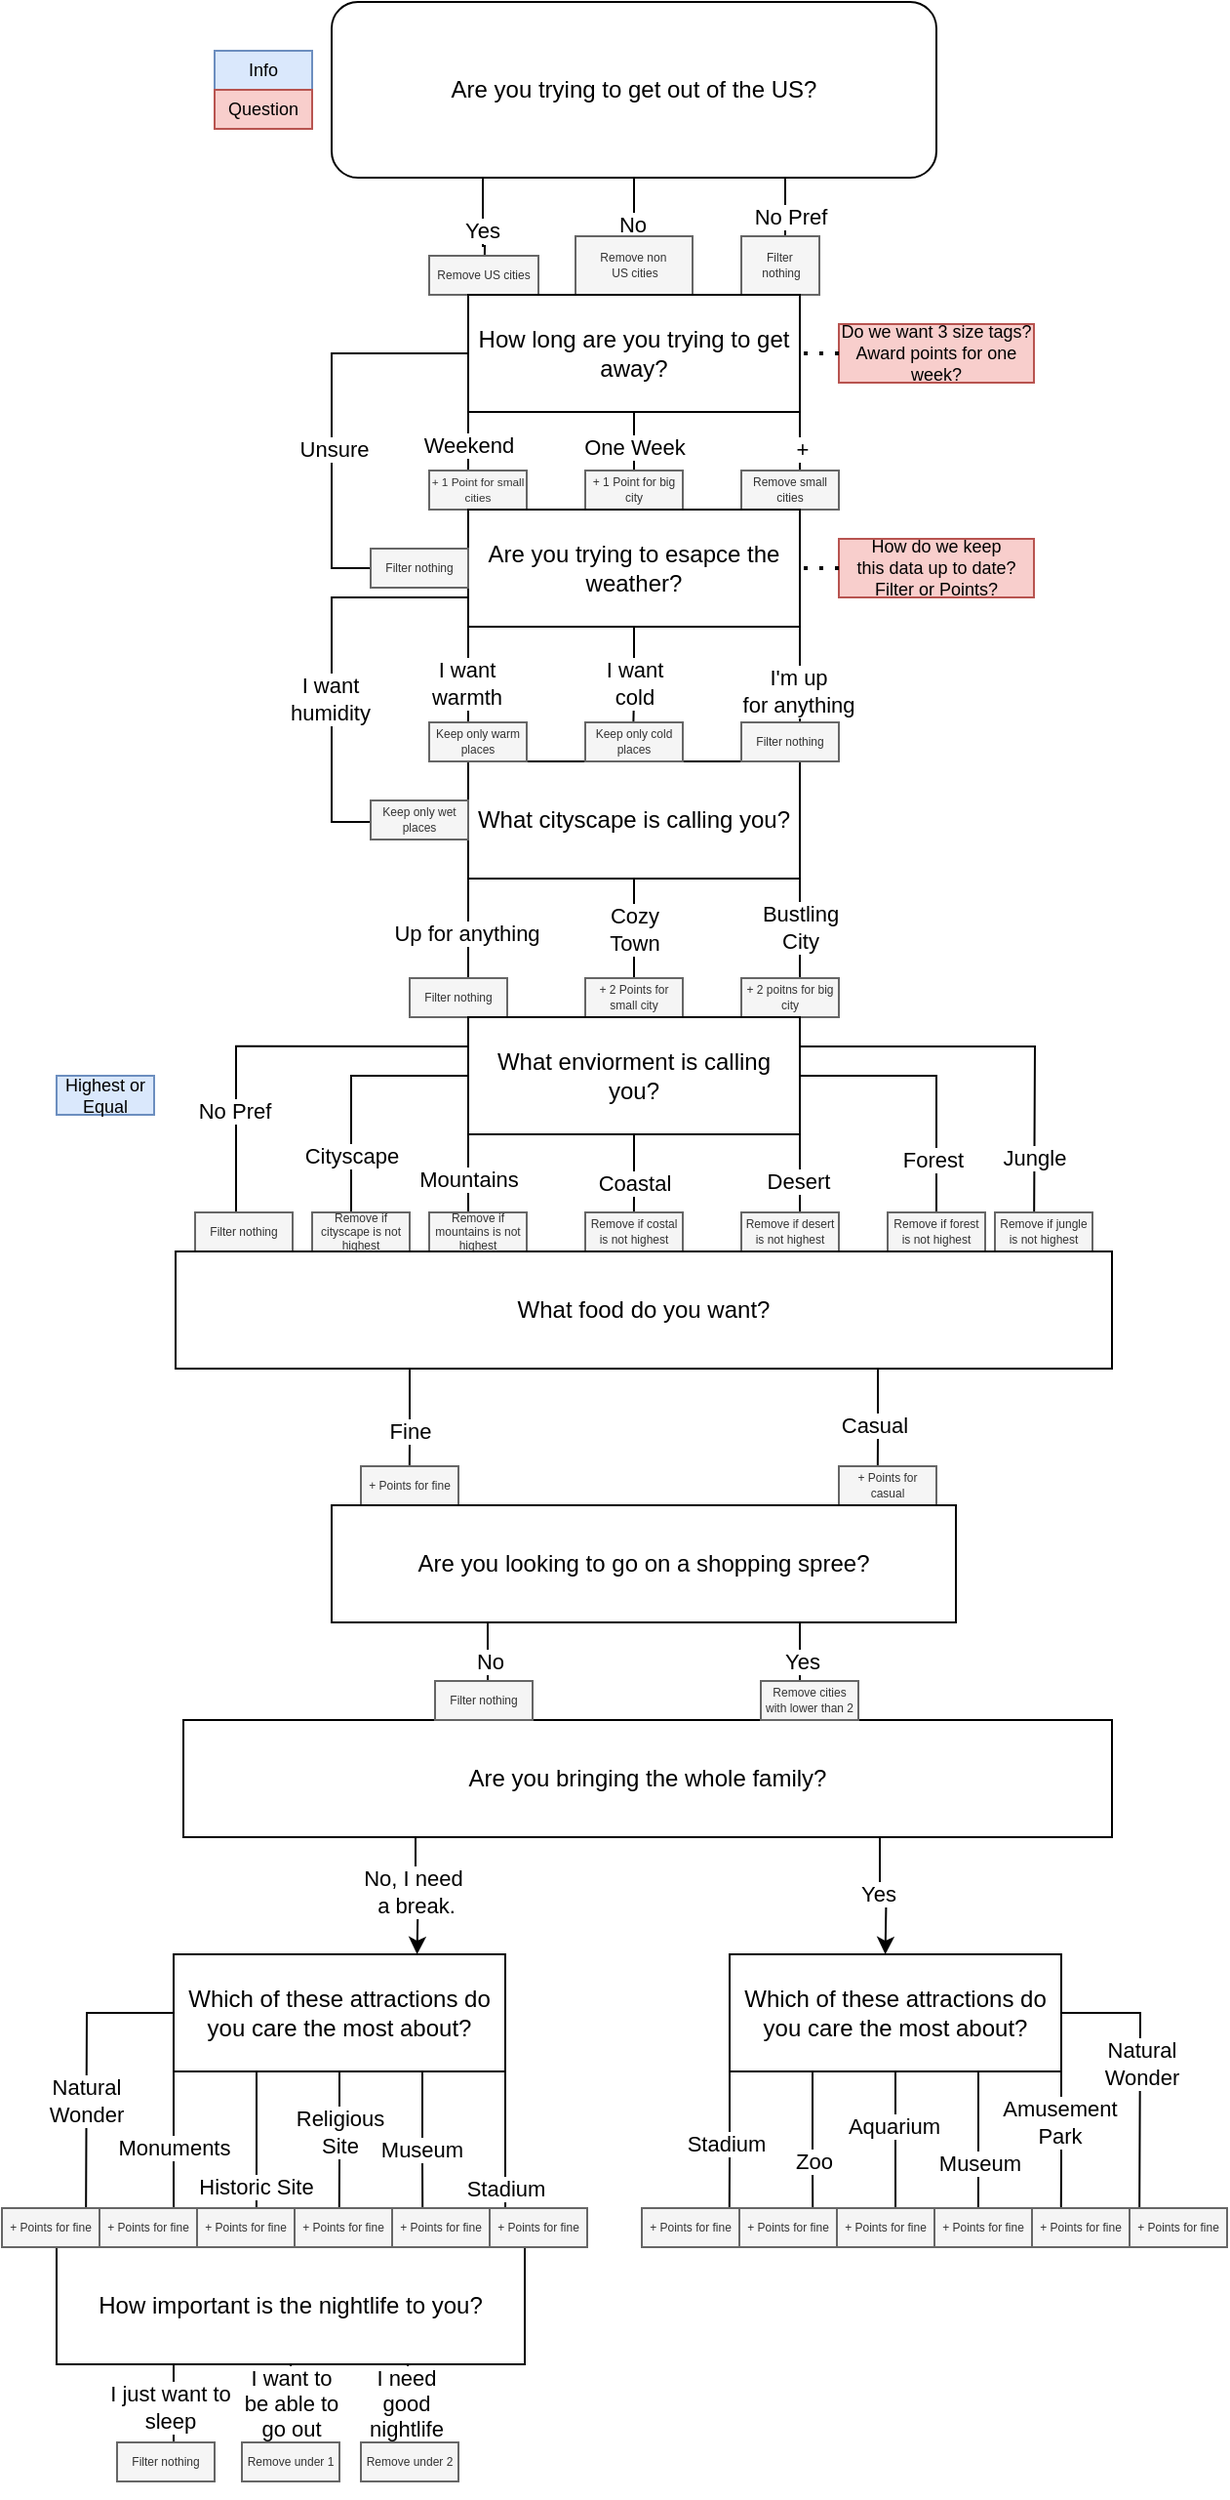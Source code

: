 <mxfile version="26.0.12">
  <diagram name="Page-1" id="Lk3YOBQK9OlI0i-yl7Ib">
    <mxGraphModel dx="686" dy="764" grid="1" gridSize="10" guides="1" tooltips="1" connect="1" arrows="1" fold="1" page="1" pageScale="1" pageWidth="850" pageHeight="1100" math="0" shadow="0">
      <root>
        <mxCell id="0" />
        <mxCell id="1" parent="0" />
        <mxCell id="11fEXHpwhPcVKLrTAt-8-1" style="edgeStyle=orthogonalEdgeStyle;rounded=0;orthogonalLoop=1;jettySize=auto;html=1;exitX=0.25;exitY=1;exitDx=0;exitDy=0;" edge="1" parent="1" source="11fEXHpwhPcVKLrTAt-8-7">
          <mxGeometry relative="1" as="geometry">
            <mxPoint x="358" y="160" as="targetPoint" />
            <mxPoint x="337.5" y="180" as="sourcePoint" />
          </mxGeometry>
        </mxCell>
        <mxCell id="11fEXHpwhPcVKLrTAt-8-2" value="Yes" style="edgeLabel;html=1;align=center;verticalAlign=middle;resizable=0;points=[];" vertex="1" connectable="0" parent="11fEXHpwhPcVKLrTAt-8-1">
          <mxGeometry x="0.066" y="-2" relative="1" as="geometry">
            <mxPoint y="-10" as="offset" />
          </mxGeometry>
        </mxCell>
        <mxCell id="11fEXHpwhPcVKLrTAt-8-3" style="edgeStyle=orthogonalEdgeStyle;rounded=0;orthogonalLoop=1;jettySize=auto;html=1;exitX=0.5;exitY=1;exitDx=0;exitDy=0;" edge="1" parent="1" source="11fEXHpwhPcVKLrTAt-8-7">
          <mxGeometry relative="1" as="geometry">
            <mxPoint x="434.857" y="160" as="targetPoint" />
          </mxGeometry>
        </mxCell>
        <mxCell id="11fEXHpwhPcVKLrTAt-8-4" value="No" style="edgeLabel;html=1;align=center;verticalAlign=middle;resizable=0;points=[];" vertex="1" connectable="0" parent="11fEXHpwhPcVKLrTAt-8-3">
          <mxGeometry x="-0.049" y="-1" relative="1" as="geometry">
            <mxPoint y="-10" as="offset" />
          </mxGeometry>
        </mxCell>
        <mxCell id="11fEXHpwhPcVKLrTAt-8-5" style="edgeStyle=orthogonalEdgeStyle;rounded=0;orthogonalLoop=1;jettySize=auto;html=1;exitX=0.75;exitY=1;exitDx=0;exitDy=0;" edge="1" parent="1" source="11fEXHpwhPcVKLrTAt-8-7">
          <mxGeometry relative="1" as="geometry">
            <mxPoint x="513" y="160" as="targetPoint" />
            <mxPoint x="500" y="110" as="sourcePoint" />
          </mxGeometry>
        </mxCell>
        <mxCell id="11fEXHpwhPcVKLrTAt-8-6" value="&lt;div&gt;No Pref&lt;/div&gt;" style="edgeLabel;html=1;align=center;verticalAlign=middle;resizable=0;points=[];" vertex="1" connectable="0" parent="11fEXHpwhPcVKLrTAt-8-5">
          <mxGeometry x="-0.158" y="2" relative="1" as="geometry">
            <mxPoint y="-10" as="offset" />
          </mxGeometry>
        </mxCell>
        <mxCell id="11fEXHpwhPcVKLrTAt-8-7" value="Are you trying to get out of the US?" style="rounded=1;whiteSpace=wrap;html=1;fontSize=12;glass=0;strokeWidth=1;shadow=0;" vertex="1" parent="1">
          <mxGeometry x="280" width="310" height="90" as="geometry" />
        </mxCell>
        <mxCell id="11fEXHpwhPcVKLrTAt-8-8" value="Remove US cities" style="text;html=1;align=center;verticalAlign=middle;whiteSpace=wrap;rounded=0;fontSize=6;fillColor=#f5f5f5;fontColor=#333333;strokeColor=#666666;" vertex="1" parent="1">
          <mxGeometry x="330" y="130" width="56" height="20" as="geometry" />
        </mxCell>
        <mxCell id="11fEXHpwhPcVKLrTAt-8-9" value="&lt;div&gt;Remove non&amp;nbsp;&lt;/div&gt;&lt;div&gt;US cities&lt;/div&gt;" style="text;html=1;align=center;verticalAlign=middle;resizable=0;points=[];autosize=1;strokeColor=#666666;fillColor=#f5f5f5;fontSize=6;fontColor=#333333;" vertex="1" parent="1">
          <mxGeometry x="405" y="120" width="60" height="30" as="geometry" />
        </mxCell>
        <mxCell id="11fEXHpwhPcVKLrTAt-8-10" value="&lt;div&gt;Filter&amp;nbsp;&lt;/div&gt;&lt;div&gt;nothing&lt;/div&gt;" style="text;html=1;align=center;verticalAlign=middle;resizable=0;points=[];autosize=1;strokeColor=#666666;fillColor=#f5f5f5;fontSize=6;fontColor=#333333;rotation=0;" vertex="1" parent="1">
          <mxGeometry x="490" y="120" width="40" height="30" as="geometry" />
        </mxCell>
        <mxCell id="11fEXHpwhPcVKLrTAt-8-11" style="edgeStyle=orthogonalEdgeStyle;rounded=0;orthogonalLoop=1;jettySize=auto;html=1;exitX=0;exitY=1;exitDx=0;exitDy=0;entryX=0;entryY=0;entryDx=0;entryDy=0;" edge="1" parent="1" source="11fEXHpwhPcVKLrTAt-8-19" target="11fEXHpwhPcVKLrTAt-8-30">
          <mxGeometry relative="1" as="geometry">
            <mxPoint x="350" y="250" as="targetPoint" />
          </mxGeometry>
        </mxCell>
        <mxCell id="11fEXHpwhPcVKLrTAt-8-12" value="Weekend" style="edgeLabel;html=1;align=center;verticalAlign=middle;resizable=0;points=[];" vertex="1" connectable="0" parent="11fEXHpwhPcVKLrTAt-8-11">
          <mxGeometry x="-0.325" relative="1" as="geometry">
            <mxPoint as="offset" />
          </mxGeometry>
        </mxCell>
        <mxCell id="11fEXHpwhPcVKLrTAt-8-13" style="edgeStyle=orthogonalEdgeStyle;rounded=0;orthogonalLoop=1;jettySize=auto;html=1;exitX=1;exitY=1;exitDx=0;exitDy=0;entryX=1;entryY=0;entryDx=0;entryDy=0;" edge="1" parent="1" source="11fEXHpwhPcVKLrTAt-8-19" target="11fEXHpwhPcVKLrTAt-8-30">
          <mxGeometry relative="1" as="geometry">
            <mxPoint x="520" y="250" as="targetPoint" />
          </mxGeometry>
        </mxCell>
        <mxCell id="11fEXHpwhPcVKLrTAt-8-14" value="+" style="edgeLabel;html=1;align=center;verticalAlign=middle;resizable=0;points=[];" vertex="1" connectable="0" parent="11fEXHpwhPcVKLrTAt-8-13">
          <mxGeometry x="-0.243" y="1" relative="1" as="geometry">
            <mxPoint as="offset" />
          </mxGeometry>
        </mxCell>
        <mxCell id="11fEXHpwhPcVKLrTAt-8-15" style="edgeStyle=orthogonalEdgeStyle;rounded=0;orthogonalLoop=1;jettySize=auto;html=1;exitX=0.5;exitY=1;exitDx=0;exitDy=0;" edge="1" parent="1" source="11fEXHpwhPcVKLrTAt-8-19">
          <mxGeometry relative="1" as="geometry">
            <mxPoint x="435" y="258" as="targetPoint" />
          </mxGeometry>
        </mxCell>
        <mxCell id="11fEXHpwhPcVKLrTAt-8-16" value="One Week" style="edgeLabel;html=1;align=center;verticalAlign=middle;resizable=0;points=[];" vertex="1" connectable="0" parent="11fEXHpwhPcVKLrTAt-8-15">
          <mxGeometry x="-0.276" relative="1" as="geometry">
            <mxPoint as="offset" />
          </mxGeometry>
        </mxCell>
        <mxCell id="11fEXHpwhPcVKLrTAt-8-17" style="edgeStyle=orthogonalEdgeStyle;rounded=0;orthogonalLoop=1;jettySize=auto;html=1;exitX=0;exitY=0.5;exitDx=0;exitDy=0;entryX=0;entryY=0.5;entryDx=0;entryDy=0;" edge="1" parent="1" source="11fEXHpwhPcVKLrTAt-8-19" target="11fEXHpwhPcVKLrTAt-8-30">
          <mxGeometry relative="1" as="geometry">
            <Array as="points">
              <mxPoint x="280" y="180" />
              <mxPoint x="280" y="290" />
            </Array>
          </mxGeometry>
        </mxCell>
        <mxCell id="11fEXHpwhPcVKLrTAt-8-18" value="Unsure" style="edgeLabel;html=1;align=center;verticalAlign=middle;resizable=0;points=[];" vertex="1" connectable="0" parent="11fEXHpwhPcVKLrTAt-8-17">
          <mxGeometry x="-0.053" y="1" relative="1" as="geometry">
            <mxPoint as="offset" />
          </mxGeometry>
        </mxCell>
        <mxCell id="11fEXHpwhPcVKLrTAt-8-19" value="How long are you trying to get away?" style="rounded=0;whiteSpace=wrap;html=1;" vertex="1" parent="1">
          <mxGeometry x="350" y="150" width="170" height="60" as="geometry" />
        </mxCell>
        <mxCell id="11fEXHpwhPcVKLrTAt-8-20" value="+ 1 Point for big city" style="text;html=1;align=center;verticalAlign=middle;whiteSpace=wrap;rounded=0;fontSize=6;fillColor=#f5f5f5;fontColor=#333333;strokeColor=#666666;" vertex="1" parent="1">
          <mxGeometry x="410" y="240" width="50" height="20" as="geometry" />
        </mxCell>
        <mxCell id="11fEXHpwhPcVKLrTAt-8-21" value="Remove small cities" style="text;html=1;align=center;verticalAlign=middle;whiteSpace=wrap;rounded=0;fontSize=6;fillColor=#f5f5f5;fontColor=#333333;strokeColor=#666666;" vertex="1" parent="1">
          <mxGeometry x="490" y="240" width="50" height="20" as="geometry" />
        </mxCell>
        <mxCell id="11fEXHpwhPcVKLrTAt-8-22" value="&lt;div&gt;&lt;font style=&quot;font-size: 5.9px;&quot;&gt;&lt;span style=&quot;background-color: transparent; color: light-dark(rgb(51, 51, 51), rgb(193, 193, 193));&quot;&gt;+ 1&lt;/span&gt;&lt;span style=&quot;background-color: transparent; color: light-dark(rgb(51, 51, 51), rgb(193, 193, 193));&quot;&gt;&amp;nbsp;&lt;/span&gt;Point for small&lt;/font&gt;&lt;/div&gt;&lt;div&gt;&lt;font style=&quot;font-size: 5.9px;&quot;&gt;cities&lt;/font&gt;&lt;/div&gt;" style="text;html=1;align=center;verticalAlign=middle;whiteSpace=wrap;rounded=0;fontSize=6;fillColor=#f5f5f5;fontColor=#333333;strokeColor=#666666;" vertex="1" parent="1">
          <mxGeometry x="330" y="240" width="50" height="20" as="geometry" />
        </mxCell>
        <mxCell id="11fEXHpwhPcVKLrTAt-8-23" value="Do we want 3 size tags?&lt;div&gt;Award points for one week?&lt;/div&gt;" style="text;html=1;align=center;verticalAlign=middle;whiteSpace=wrap;rounded=0;fillColor=#f8cecc;strokeColor=#b85450;fontSize=9;" vertex="1" parent="1">
          <mxGeometry x="540" y="165" width="100" height="30" as="geometry" />
        </mxCell>
        <mxCell id="11fEXHpwhPcVKLrTAt-8-24" style="edgeStyle=orthogonalEdgeStyle;rounded=0;orthogonalLoop=1;jettySize=auto;html=1;exitX=0;exitY=1;exitDx=0;exitDy=0;entryX=0;entryY=0;entryDx=0;entryDy=0;" edge="1" parent="1" source="11fEXHpwhPcVKLrTAt-8-30" target="11fEXHpwhPcVKLrTAt-8-39">
          <mxGeometry relative="1" as="geometry">
            <mxPoint x="350" y="370" as="targetPoint" />
          </mxGeometry>
        </mxCell>
        <mxCell id="11fEXHpwhPcVKLrTAt-8-25" value="I want&lt;div&gt;warmth&lt;/div&gt;" style="edgeLabel;html=1;align=center;verticalAlign=middle;resizable=0;points=[];" vertex="1" connectable="0" parent="11fEXHpwhPcVKLrTAt-8-24">
          <mxGeometry x="-0.155" y="-1" relative="1" as="geometry">
            <mxPoint as="offset" />
          </mxGeometry>
        </mxCell>
        <mxCell id="11fEXHpwhPcVKLrTAt-8-26" style="edgeStyle=orthogonalEdgeStyle;rounded=0;orthogonalLoop=1;jettySize=auto;html=1;exitX=0.5;exitY=1;exitDx=0;exitDy=0;entryX=0.496;entryY=-0.044;entryDx=0;entryDy=0;entryPerimeter=0;" edge="1" parent="1" source="11fEXHpwhPcVKLrTAt-8-30" target="11fEXHpwhPcVKLrTAt-8-39">
          <mxGeometry relative="1" as="geometry">
            <mxPoint x="435" y="370" as="targetPoint" />
          </mxGeometry>
        </mxCell>
        <mxCell id="11fEXHpwhPcVKLrTAt-8-27" value="I want&lt;div&gt;cold&lt;/div&gt;" style="edgeLabel;html=1;align=center;verticalAlign=middle;resizable=0;points=[];" vertex="1" connectable="0" parent="11fEXHpwhPcVKLrTAt-8-26">
          <mxGeometry x="-0.155" relative="1" as="geometry">
            <mxPoint as="offset" />
          </mxGeometry>
        </mxCell>
        <mxCell id="11fEXHpwhPcVKLrTAt-8-28" style="edgeStyle=orthogonalEdgeStyle;rounded=0;orthogonalLoop=1;jettySize=auto;html=1;exitX=1;exitY=1;exitDx=0;exitDy=0;entryX=1;entryY=0;entryDx=0;entryDy=0;" edge="1" parent="1" source="11fEXHpwhPcVKLrTAt-8-30" target="11fEXHpwhPcVKLrTAt-8-39">
          <mxGeometry relative="1" as="geometry">
            <mxPoint x="520" y="370" as="targetPoint" />
          </mxGeometry>
        </mxCell>
        <mxCell id="11fEXHpwhPcVKLrTAt-8-29" value="I&#39;m up&lt;div&gt;for anything&lt;/div&gt;" style="edgeLabel;html=1;align=center;verticalAlign=middle;resizable=0;points=[];" vertex="1" connectable="0" parent="11fEXHpwhPcVKLrTAt-8-28">
          <mxGeometry x="-0.063" y="-1" relative="1" as="geometry">
            <mxPoint as="offset" />
          </mxGeometry>
        </mxCell>
        <mxCell id="11fEXHpwhPcVKLrTAt-8-61" style="edgeStyle=orthogonalEdgeStyle;rounded=0;orthogonalLoop=1;jettySize=auto;html=1;exitX=0;exitY=0.75;exitDx=0;exitDy=0;entryX=0;entryY=0.5;entryDx=0;entryDy=0;" edge="1" parent="1" source="11fEXHpwhPcVKLrTAt-8-30" target="11fEXHpwhPcVKLrTAt-8-39">
          <mxGeometry relative="1" as="geometry">
            <mxPoint x="310" y="420" as="targetPoint" />
            <Array as="points">
              <mxPoint x="280" y="305" />
              <mxPoint x="280" y="420" />
              <mxPoint x="350" y="420" />
            </Array>
          </mxGeometry>
        </mxCell>
        <mxCell id="11fEXHpwhPcVKLrTAt-8-63" value="I want&lt;div&gt;humidity&lt;/div&gt;" style="edgeLabel;html=1;align=center;verticalAlign=middle;resizable=0;points=[];" vertex="1" connectable="0" parent="11fEXHpwhPcVKLrTAt-8-61">
          <mxGeometry x="-0.052" y="-1" relative="1" as="geometry">
            <mxPoint as="offset" />
          </mxGeometry>
        </mxCell>
        <mxCell id="11fEXHpwhPcVKLrTAt-8-30" value="Are you trying to esapce the&lt;div&gt;weather?&lt;/div&gt;" style="rounded=0;whiteSpace=wrap;html=1;" vertex="1" parent="1">
          <mxGeometry x="350" y="260" width="170" height="60" as="geometry" />
        </mxCell>
        <mxCell id="11fEXHpwhPcVKLrTAt-8-31" value="&lt;div&gt;Filter nothing&lt;/div&gt;" style="text;html=1;align=center;verticalAlign=middle;whiteSpace=wrap;rounded=0;fontSize=6;fillColor=#f5f5f5;fontColor=#333333;strokeColor=#666666;" vertex="1" parent="1">
          <mxGeometry x="300" y="280" width="50" height="20" as="geometry" />
        </mxCell>
        <mxCell id="11fEXHpwhPcVKLrTAt-8-32" value="How do we keep this&amp;nbsp;&lt;span style=&quot;background-color: transparent; color: light-dark(rgb(0, 0, 0), rgb(255, 255, 255));&quot;&gt;data up to date? Filter or Points?&lt;/span&gt;" style="text;html=1;align=center;verticalAlign=middle;whiteSpace=wrap;rounded=0;fillColor=#f8cecc;strokeColor=#b85450;gradientColor=none;fontSize=9;" vertex="1" parent="1">
          <mxGeometry x="540" y="275" width="100" height="30" as="geometry" />
        </mxCell>
        <mxCell id="11fEXHpwhPcVKLrTAt-8-33" style="edgeStyle=orthogonalEdgeStyle;rounded=0;orthogonalLoop=1;jettySize=auto;html=1;exitX=0.5;exitY=1;exitDx=0;exitDy=0;entryX=0.5;entryY=0;entryDx=0;entryDy=0;" edge="1" parent="1" source="11fEXHpwhPcVKLrTAt-8-39" target="11fEXHpwhPcVKLrTAt-8-60">
          <mxGeometry relative="1" as="geometry">
            <mxPoint x="435" y="510" as="targetPoint" />
          </mxGeometry>
        </mxCell>
        <mxCell id="11fEXHpwhPcVKLrTAt-8-34" value="Cozy&lt;div&gt;Town&lt;/div&gt;" style="edgeLabel;html=1;align=center;verticalAlign=middle;resizable=0;points=[];" vertex="1" connectable="0" parent="11fEXHpwhPcVKLrTAt-8-33">
          <mxGeometry x="-0.104" y="1" relative="1" as="geometry">
            <mxPoint x="-1" y="-6" as="offset" />
          </mxGeometry>
        </mxCell>
        <mxCell id="11fEXHpwhPcVKLrTAt-8-35" style="edgeStyle=orthogonalEdgeStyle;rounded=0;orthogonalLoop=1;jettySize=auto;html=1;exitX=1;exitY=1;exitDx=0;exitDy=0;entryX=1;entryY=0;entryDx=0;entryDy=0;" edge="1" parent="1" source="11fEXHpwhPcVKLrTAt-8-39" target="11fEXHpwhPcVKLrTAt-8-60">
          <mxGeometry relative="1" as="geometry">
            <mxPoint x="520" y="510" as="targetPoint" />
          </mxGeometry>
        </mxCell>
        <mxCell id="11fEXHpwhPcVKLrTAt-8-36" value="Bustling&lt;div&gt;City&lt;/div&gt;" style="edgeLabel;html=1;align=center;verticalAlign=middle;resizable=0;points=[];" vertex="1" connectable="0" parent="11fEXHpwhPcVKLrTAt-8-35">
          <mxGeometry x="-0.148" relative="1" as="geometry">
            <mxPoint y="-5" as="offset" />
          </mxGeometry>
        </mxCell>
        <mxCell id="11fEXHpwhPcVKLrTAt-8-37" style="edgeStyle=orthogonalEdgeStyle;rounded=0;orthogonalLoop=1;jettySize=auto;html=1;exitX=0;exitY=1;exitDx=0;exitDy=0;entryX=0;entryY=0;entryDx=0;entryDy=0;" edge="1" parent="1" source="11fEXHpwhPcVKLrTAt-8-39" target="11fEXHpwhPcVKLrTAt-8-60">
          <mxGeometry relative="1" as="geometry">
            <mxPoint x="350" y="500" as="targetPoint" />
          </mxGeometry>
        </mxCell>
        <mxCell id="11fEXHpwhPcVKLrTAt-8-38" value="Up for anything" style="edgeLabel;html=1;align=center;verticalAlign=middle;resizable=0;points=[];" vertex="1" connectable="0" parent="11fEXHpwhPcVKLrTAt-8-37">
          <mxGeometry x="-0.231" y="-1" relative="1" as="geometry">
            <mxPoint as="offset" />
          </mxGeometry>
        </mxCell>
        <mxCell id="11fEXHpwhPcVKLrTAt-8-39" value="What cityscape is calling you?" style="rounded=0;whiteSpace=wrap;html=1;" vertex="1" parent="1">
          <mxGeometry x="350" y="389" width="170" height="60" as="geometry" />
        </mxCell>
        <mxCell id="11fEXHpwhPcVKLrTAt-8-40" value="Keep only warm places" style="text;html=1;align=center;verticalAlign=middle;whiteSpace=wrap;rounded=0;fontSize=6;fillColor=#f5f5f5;fontColor=#333333;strokeColor=#666666;" vertex="1" parent="1">
          <mxGeometry x="330" y="369" width="50" height="20" as="geometry" />
        </mxCell>
        <mxCell id="11fEXHpwhPcVKLrTAt-8-41" value="Keep only cold places" style="text;html=1;align=center;verticalAlign=middle;whiteSpace=wrap;rounded=0;fontSize=6;fillColor=#f5f5f5;fontColor=#333333;strokeColor=#666666;" vertex="1" parent="1">
          <mxGeometry x="410" y="369" width="50" height="20" as="geometry" />
        </mxCell>
        <mxCell id="11fEXHpwhPcVKLrTAt-8-42" value="&lt;div&gt;Filter nothing&lt;/div&gt;" style="text;html=1;align=center;verticalAlign=middle;whiteSpace=wrap;rounded=0;fontSize=6;fillColor=#f5f5f5;fontColor=#333333;strokeColor=#666666;" vertex="1" parent="1">
          <mxGeometry x="490" y="369" width="50" height="20" as="geometry" />
        </mxCell>
        <mxCell id="11fEXHpwhPcVKLrTAt-8-43" value="" style="endArrow=none;dashed=1;html=1;dashPattern=1 3;strokeWidth=2;rounded=0;exitX=0;exitY=0.5;exitDx=0;exitDy=0;entryX=1;entryY=0.5;entryDx=0;entryDy=0;" edge="1" parent="1" source="11fEXHpwhPcVKLrTAt-8-32" target="11fEXHpwhPcVKLrTAt-8-30">
          <mxGeometry width="50" height="50" relative="1" as="geometry">
            <mxPoint x="470" y="330" as="sourcePoint" />
            <mxPoint x="520" y="280" as="targetPoint" />
          </mxGeometry>
        </mxCell>
        <mxCell id="11fEXHpwhPcVKLrTAt-8-44" value="" style="endArrow=none;dashed=1;html=1;dashPattern=1 3;strokeWidth=2;rounded=0;entryX=1;entryY=0.5;entryDx=0;entryDy=0;exitX=0;exitY=0.5;exitDx=0;exitDy=0;" edge="1" parent="1" source="11fEXHpwhPcVKLrTAt-8-23" target="11fEXHpwhPcVKLrTAt-8-19">
          <mxGeometry width="50" height="50" relative="1" as="geometry">
            <mxPoint x="470" y="330" as="sourcePoint" />
            <mxPoint x="520" y="280" as="targetPoint" />
          </mxGeometry>
        </mxCell>
        <mxCell id="11fEXHpwhPcVKLrTAt-8-45" value="&lt;div&gt;+ 2 Points for small city&lt;/div&gt;" style="text;html=1;align=center;verticalAlign=middle;whiteSpace=wrap;rounded=0;fontSize=6;fillColor=#f5f5f5;fontColor=#333333;strokeColor=#666666;" vertex="1" parent="1">
          <mxGeometry x="410" y="500" width="50" height="20" as="geometry" />
        </mxCell>
        <mxCell id="11fEXHpwhPcVKLrTAt-8-46" value="+ 2 poitns for big city" style="text;html=1;align=center;verticalAlign=middle;whiteSpace=wrap;rounded=0;fontSize=6;fillColor=#f5f5f5;fontColor=#333333;strokeColor=#666666;" vertex="1" parent="1">
          <mxGeometry x="490" y="500" width="50" height="20" as="geometry" />
        </mxCell>
        <mxCell id="11fEXHpwhPcVKLrTAt-8-47" value="&lt;div&gt;Filter nothing&lt;/div&gt;" style="text;html=1;align=center;verticalAlign=middle;whiteSpace=wrap;rounded=0;fontSize=6;fillColor=#f5f5f5;fontColor=#333333;strokeColor=#666666;" vertex="1" parent="1">
          <mxGeometry x="320" y="500" width="50" height="20" as="geometry" />
        </mxCell>
        <mxCell id="11fEXHpwhPcVKLrTAt-8-48" value="Info" style="text;html=1;align=center;verticalAlign=middle;whiteSpace=wrap;rounded=0;fillColor=#dae8fc;strokeColor=#6c8ebf;fontSize=9;" vertex="1" parent="1">
          <mxGeometry x="220" y="25" width="50" height="20" as="geometry" />
        </mxCell>
        <mxCell id="11fEXHpwhPcVKLrTAt-8-49" value="Question" style="text;html=1;align=center;verticalAlign=middle;whiteSpace=wrap;rounded=0;fillColor=#f8cecc;strokeColor=#b85450;fontSize=9;" vertex="1" parent="1">
          <mxGeometry x="220" y="45" width="50" height="20" as="geometry" />
        </mxCell>
        <mxCell id="11fEXHpwhPcVKLrTAt-8-50" style="edgeStyle=orthogonalEdgeStyle;rounded=0;orthogonalLoop=1;jettySize=auto;html=1;exitX=0;exitY=1;exitDx=0;exitDy=0;" edge="1" parent="1" source="11fEXHpwhPcVKLrTAt-8-60">
          <mxGeometry relative="1" as="geometry">
            <mxPoint x="350.095" y="640" as="targetPoint" />
          </mxGeometry>
        </mxCell>
        <mxCell id="11fEXHpwhPcVKLrTAt-8-51" value="Mountains" style="edgeLabel;html=1;align=center;verticalAlign=middle;resizable=0;points=[];" vertex="1" connectable="0" parent="11fEXHpwhPcVKLrTAt-8-50">
          <mxGeometry x="-0.262" relative="1" as="geometry">
            <mxPoint as="offset" />
          </mxGeometry>
        </mxCell>
        <mxCell id="11fEXHpwhPcVKLrTAt-8-52" style="edgeStyle=orthogonalEdgeStyle;rounded=0;orthogonalLoop=1;jettySize=auto;html=1;exitX=0.5;exitY=1;exitDx=0;exitDy=0;" edge="1" parent="1" source="11fEXHpwhPcVKLrTAt-8-60">
          <mxGeometry relative="1" as="geometry">
            <mxPoint x="434.857" y="640" as="targetPoint" />
          </mxGeometry>
        </mxCell>
        <mxCell id="11fEXHpwhPcVKLrTAt-8-53" value="Coastal" style="edgeLabel;html=1;align=center;verticalAlign=middle;resizable=0;points=[];" vertex="1" connectable="0" parent="11fEXHpwhPcVKLrTAt-8-52">
          <mxGeometry x="-0.18" relative="1" as="geometry">
            <mxPoint as="offset" />
          </mxGeometry>
        </mxCell>
        <mxCell id="11fEXHpwhPcVKLrTAt-8-54" style="edgeStyle=orthogonalEdgeStyle;rounded=0;orthogonalLoop=1;jettySize=auto;html=1;exitX=1;exitY=1;exitDx=0;exitDy=0;" edge="1" parent="1" source="11fEXHpwhPcVKLrTAt-8-60">
          <mxGeometry relative="1" as="geometry">
            <mxPoint x="520.095" y="640" as="targetPoint" />
          </mxGeometry>
        </mxCell>
        <mxCell id="11fEXHpwhPcVKLrTAt-8-55" value="Desert" style="edgeLabel;html=1;align=center;verticalAlign=middle;resizable=0;points=[];" vertex="1" connectable="0" parent="11fEXHpwhPcVKLrTAt-8-54">
          <mxGeometry x="-0.23" y="-1" relative="1" as="geometry">
            <mxPoint as="offset" />
          </mxGeometry>
        </mxCell>
        <mxCell id="11fEXHpwhPcVKLrTAt-8-56" style="edgeStyle=orthogonalEdgeStyle;rounded=0;orthogonalLoop=1;jettySize=auto;html=1;exitX=1;exitY=0.5;exitDx=0;exitDy=0;" edge="1" parent="1" source="11fEXHpwhPcVKLrTAt-8-60">
          <mxGeometry relative="1" as="geometry">
            <mxPoint x="590" y="640" as="targetPoint" />
            <Array as="points">
              <mxPoint x="590" y="550" />
              <mxPoint x="590" y="640" />
            </Array>
          </mxGeometry>
        </mxCell>
        <mxCell id="11fEXHpwhPcVKLrTAt-8-57" value="Forest" style="edgeLabel;html=1;align=center;verticalAlign=middle;resizable=0;points=[];" vertex="1" connectable="0" parent="11fEXHpwhPcVKLrTAt-8-56">
          <mxGeometry x="0.408" y="-2" relative="1" as="geometry">
            <mxPoint as="offset" />
          </mxGeometry>
        </mxCell>
        <mxCell id="11fEXHpwhPcVKLrTAt-8-58" style="edgeStyle=orthogonalEdgeStyle;rounded=0;orthogonalLoop=1;jettySize=auto;html=1;exitX=0.018;exitY=0.249;exitDx=0;exitDy=0;exitPerimeter=0;" edge="1" parent="1" source="11fEXHpwhPcVKLrTAt-8-60">
          <mxGeometry relative="1" as="geometry">
            <mxPoint x="230" y="640" as="targetPoint" />
            <mxPoint x="330" y="535" as="sourcePoint" />
            <Array as="points">
              <mxPoint x="231" y="535" />
              <mxPoint x="231" y="640" />
            </Array>
          </mxGeometry>
        </mxCell>
        <mxCell id="11fEXHpwhPcVKLrTAt-8-59" value="No Pref" style="edgeLabel;html=1;align=center;verticalAlign=middle;resizable=0;points=[];" vertex="1" connectable="0" parent="11fEXHpwhPcVKLrTAt-8-58">
          <mxGeometry x="0.353" y="-1" relative="1" as="geometry">
            <mxPoint as="offset" />
          </mxGeometry>
        </mxCell>
        <mxCell id="11fEXHpwhPcVKLrTAt-8-65" style="edgeStyle=orthogonalEdgeStyle;rounded=0;orthogonalLoop=1;jettySize=auto;html=1;exitX=1;exitY=0.25;exitDx=0;exitDy=0;" edge="1" parent="1" source="11fEXHpwhPcVKLrTAt-8-60">
          <mxGeometry relative="1" as="geometry">
            <mxPoint x="640" y="640" as="targetPoint" />
          </mxGeometry>
        </mxCell>
        <mxCell id="11fEXHpwhPcVKLrTAt-8-66" value="Jungle" style="edgeLabel;html=1;align=center;verticalAlign=middle;resizable=0;points=[];" vertex="1" connectable="0" parent="11fEXHpwhPcVKLrTAt-8-65">
          <mxGeometry x="0.575" relative="1" as="geometry">
            <mxPoint as="offset" />
          </mxGeometry>
        </mxCell>
        <mxCell id="11fEXHpwhPcVKLrTAt-8-68" style="edgeStyle=orthogonalEdgeStyle;rounded=0;orthogonalLoop=1;jettySize=auto;html=1;exitX=0;exitY=0.5;exitDx=0;exitDy=0;" edge="1" parent="1" source="11fEXHpwhPcVKLrTAt-8-60">
          <mxGeometry relative="1" as="geometry">
            <mxPoint x="290" y="640" as="targetPoint" />
            <Array as="points">
              <mxPoint x="290" y="550" />
              <mxPoint x="290" y="640" />
            </Array>
          </mxGeometry>
        </mxCell>
        <mxCell id="11fEXHpwhPcVKLrTAt-8-69" value="Cityscape" style="edgeLabel;html=1;align=center;verticalAlign=middle;resizable=0;points=[];" vertex="1" connectable="0" parent="11fEXHpwhPcVKLrTAt-8-68">
          <mxGeometry x="0.347" relative="1" as="geometry">
            <mxPoint as="offset" />
          </mxGeometry>
        </mxCell>
        <mxCell id="11fEXHpwhPcVKLrTAt-8-60" value="What enviorment is calling you?" style="rounded=0;whiteSpace=wrap;html=1;" vertex="1" parent="1">
          <mxGeometry x="350" y="520" width="170" height="60" as="geometry" />
        </mxCell>
        <mxCell id="11fEXHpwhPcVKLrTAt-8-64" value="Keep only wet places" style="text;html=1;align=center;verticalAlign=middle;whiteSpace=wrap;rounded=0;fontSize=6;fillColor=#f5f5f5;fontColor=#333333;strokeColor=#666666;" vertex="1" parent="1">
          <mxGeometry x="300" y="409" width="50" height="20" as="geometry" />
        </mxCell>
        <mxCell id="11fEXHpwhPcVKLrTAt-8-70" value="Remove if mountains is not highest" style="text;html=1;align=center;verticalAlign=middle;whiteSpace=wrap;rounded=0;fontSize=6;fillColor=#f5f5f5;fontColor=#333333;strokeColor=#666666;" vertex="1" parent="1">
          <mxGeometry x="330" y="620" width="50" height="20" as="geometry" />
        </mxCell>
        <mxCell id="11fEXHpwhPcVKLrTAt-8-71" value="&lt;div&gt;Filter nothing&lt;/div&gt;" style="text;html=1;align=center;verticalAlign=middle;whiteSpace=wrap;rounded=0;fontSize=6;fillColor=#f5f5f5;fontColor=#333333;strokeColor=#666666;" vertex="1" parent="1">
          <mxGeometry x="210" y="620" width="50" height="20" as="geometry" />
        </mxCell>
        <mxCell id="11fEXHpwhPcVKLrTAt-8-72" value="&lt;div&gt;Remove if cityscape is not highest&lt;/div&gt;" style="text;html=1;align=center;verticalAlign=middle;whiteSpace=wrap;rounded=0;fontSize=6;fillColor=#f5f5f5;fontColor=#333333;strokeColor=#666666;" vertex="1" parent="1">
          <mxGeometry x="270" y="620" width="50" height="20" as="geometry" />
        </mxCell>
        <mxCell id="11fEXHpwhPcVKLrTAt-8-73" value="Remove if costal is not highest" style="text;html=1;align=center;verticalAlign=middle;whiteSpace=wrap;rounded=0;fontSize=6;fillColor=#f5f5f5;fontColor=#333333;strokeColor=#666666;" vertex="1" parent="1">
          <mxGeometry x="410" y="620" width="50" height="20" as="geometry" />
        </mxCell>
        <mxCell id="11fEXHpwhPcVKLrTAt-8-74" value="Remove if desert is not highest" style="text;html=1;align=center;verticalAlign=middle;whiteSpace=wrap;rounded=0;fontSize=6;fillColor=#f5f5f5;fontColor=#333333;strokeColor=#666666;" vertex="1" parent="1">
          <mxGeometry x="490" y="620" width="50" height="20" as="geometry" />
        </mxCell>
        <mxCell id="11fEXHpwhPcVKLrTAt-8-75" value="Remove if forest is not highest" style="text;html=1;align=center;verticalAlign=middle;whiteSpace=wrap;rounded=0;fontSize=6;fillColor=#f5f5f5;fontColor=#333333;strokeColor=#666666;" vertex="1" parent="1">
          <mxGeometry x="565" y="620" width="50" height="20" as="geometry" />
        </mxCell>
        <mxCell id="11fEXHpwhPcVKLrTAt-8-76" value="Remove if jungle is not highest" style="text;html=1;align=center;verticalAlign=middle;whiteSpace=wrap;rounded=0;fontSize=6;fillColor=#f5f5f5;fontColor=#333333;strokeColor=#666666;" vertex="1" parent="1">
          <mxGeometry x="620" y="620" width="50" height="20" as="geometry" />
        </mxCell>
        <mxCell id="11fEXHpwhPcVKLrTAt-8-77" value="Highest or Equal" style="text;html=1;align=center;verticalAlign=middle;whiteSpace=wrap;rounded=0;fillColor=#dae8fc;strokeColor=#6c8ebf;fontSize=9;" vertex="1" parent="1">
          <mxGeometry x="139" y="550" width="50" height="20" as="geometry" />
        </mxCell>
        <mxCell id="11fEXHpwhPcVKLrTAt-8-79" style="edgeStyle=orthogonalEdgeStyle;rounded=0;orthogonalLoop=1;jettySize=auto;html=1;exitX=0.25;exitY=1;exitDx=0;exitDy=0;" edge="1" parent="1" source="11fEXHpwhPcVKLrTAt-8-78">
          <mxGeometry relative="1" as="geometry">
            <mxPoint x="323.81" y="1000" as="targetPoint" />
          </mxGeometry>
        </mxCell>
        <mxCell id="11fEXHpwhPcVKLrTAt-8-80" value="No, I need&amp;nbsp;&lt;div&gt;a break.&lt;/div&gt;" style="edgeLabel;html=1;align=center;verticalAlign=middle;resizable=0;points=[];" vertex="1" connectable="0" parent="11fEXHpwhPcVKLrTAt-8-79">
          <mxGeometry x="-0.083" relative="1" as="geometry">
            <mxPoint as="offset" />
          </mxGeometry>
        </mxCell>
        <mxCell id="11fEXHpwhPcVKLrTAt-8-81" style="edgeStyle=orthogonalEdgeStyle;rounded=0;orthogonalLoop=1;jettySize=auto;html=1;exitX=0.75;exitY=1;exitDx=0;exitDy=0;" edge="1" parent="1" source="11fEXHpwhPcVKLrTAt-8-78">
          <mxGeometry relative="1" as="geometry">
            <mxPoint x="563.81" y="1000" as="targetPoint" />
          </mxGeometry>
        </mxCell>
        <mxCell id="11fEXHpwhPcVKLrTAt-8-82" value="Yes" style="edgeLabel;html=1;align=center;verticalAlign=middle;resizable=0;points=[];" vertex="1" connectable="0" parent="11fEXHpwhPcVKLrTAt-8-81">
          <mxGeometry x="-0.083" y="-1" relative="1" as="geometry">
            <mxPoint as="offset" />
          </mxGeometry>
        </mxCell>
        <mxCell id="11fEXHpwhPcVKLrTAt-8-78" value="Are you bringing the whole family?" style="rounded=0;whiteSpace=wrap;html=1;" vertex="1" parent="1">
          <mxGeometry x="204" y="880" width="476" height="60" as="geometry" />
        </mxCell>
        <mxCell id="11fEXHpwhPcVKLrTAt-8-85" style="edgeStyle=orthogonalEdgeStyle;rounded=0;orthogonalLoop=1;jettySize=auto;html=1;exitX=0.25;exitY=1;exitDx=0;exitDy=0;" edge="1" parent="1" source="11fEXHpwhPcVKLrTAt-8-83">
          <mxGeometry relative="1" as="geometry">
            <mxPoint x="241.429" y="1150" as="targetPoint" />
          </mxGeometry>
        </mxCell>
        <mxCell id="11fEXHpwhPcVKLrTAt-8-91" value="Historic Site" style="edgeLabel;html=1;align=center;verticalAlign=middle;resizable=0;points=[];" vertex="1" connectable="0" parent="11fEXHpwhPcVKLrTAt-8-85">
          <mxGeometry x="0.316" y="-1" relative="1" as="geometry">
            <mxPoint as="offset" />
          </mxGeometry>
        </mxCell>
        <mxCell id="11fEXHpwhPcVKLrTAt-8-86" style="edgeStyle=orthogonalEdgeStyle;rounded=0;orthogonalLoop=1;jettySize=auto;html=1;exitX=0.5;exitY=1;exitDx=0;exitDy=0;" edge="1" parent="1" source="11fEXHpwhPcVKLrTAt-8-83">
          <mxGeometry relative="1" as="geometry">
            <mxPoint x="283.81" y="1150" as="targetPoint" />
          </mxGeometry>
        </mxCell>
        <mxCell id="11fEXHpwhPcVKLrTAt-8-92" value="Religious&lt;div&gt;Site&lt;/div&gt;" style="edgeLabel;html=1;align=center;verticalAlign=middle;resizable=0;points=[];" vertex="1" connectable="0" parent="11fEXHpwhPcVKLrTAt-8-86">
          <mxGeometry x="-0.662" y="-1" relative="1" as="geometry">
            <mxPoint x="1" y="15" as="offset" />
          </mxGeometry>
        </mxCell>
        <mxCell id="11fEXHpwhPcVKLrTAt-8-87" style="edgeStyle=orthogonalEdgeStyle;rounded=0;orthogonalLoop=1;jettySize=auto;html=1;exitX=0.75;exitY=1;exitDx=0;exitDy=0;" edge="1" parent="1" source="11fEXHpwhPcVKLrTAt-8-83">
          <mxGeometry relative="1" as="geometry">
            <mxPoint x="326.667" y="1150" as="targetPoint" />
          </mxGeometry>
        </mxCell>
        <mxCell id="11fEXHpwhPcVKLrTAt-8-93" value="Museum" style="edgeLabel;html=1;align=center;verticalAlign=middle;resizable=0;points=[];" vertex="1" connectable="0" parent="11fEXHpwhPcVKLrTAt-8-87">
          <mxGeometry x="-0.117" y="-1" relative="1" as="geometry">
            <mxPoint as="offset" />
          </mxGeometry>
        </mxCell>
        <mxCell id="11fEXHpwhPcVKLrTAt-8-88" style="edgeStyle=orthogonalEdgeStyle;rounded=0;orthogonalLoop=1;jettySize=auto;html=1;exitX=0;exitY=1;exitDx=0;exitDy=0;" edge="1" parent="1" source="11fEXHpwhPcVKLrTAt-8-83">
          <mxGeometry relative="1" as="geometry">
            <mxPoint x="199.048" y="1150" as="targetPoint" />
          </mxGeometry>
        </mxCell>
        <mxCell id="11fEXHpwhPcVKLrTAt-8-90" value="Monuments" style="edgeLabel;html=1;align=center;verticalAlign=middle;resizable=0;points=[];" vertex="1" connectable="0" parent="11fEXHpwhPcVKLrTAt-8-88">
          <mxGeometry x="-0.147" relative="1" as="geometry">
            <mxPoint as="offset" />
          </mxGeometry>
        </mxCell>
        <mxCell id="11fEXHpwhPcVKLrTAt-8-89" style="edgeStyle=orthogonalEdgeStyle;rounded=0;orthogonalLoop=1;jettySize=auto;html=1;exitX=1;exitY=1;exitDx=0;exitDy=0;" edge="1" parent="1" source="11fEXHpwhPcVKLrTAt-8-83">
          <mxGeometry relative="1" as="geometry">
            <mxPoint x="369.048" y="1150" as="targetPoint" />
          </mxGeometry>
        </mxCell>
        <mxCell id="11fEXHpwhPcVKLrTAt-8-94" value="Stadium" style="edgeLabel;html=1;align=center;verticalAlign=middle;resizable=0;points=[];" vertex="1" connectable="0" parent="11fEXHpwhPcVKLrTAt-8-89">
          <mxGeometry x="-0.032" y="-1" relative="1" as="geometry">
            <mxPoint x="1" y="16" as="offset" />
          </mxGeometry>
        </mxCell>
        <mxCell id="11fEXHpwhPcVKLrTAt-8-112" style="edgeStyle=orthogonalEdgeStyle;rounded=0;orthogonalLoop=1;jettySize=auto;html=1;exitX=0;exitY=0.5;exitDx=0;exitDy=0;" edge="1" parent="1" source="11fEXHpwhPcVKLrTAt-8-83">
          <mxGeometry relative="1" as="geometry">
            <mxPoint x="154" y="1150" as="targetPoint" />
          </mxGeometry>
        </mxCell>
        <mxCell id="11fEXHpwhPcVKLrTAt-8-113" value="Natural&lt;div&gt;Wonder&lt;/div&gt;" style="edgeLabel;html=1;align=center;verticalAlign=middle;resizable=0;points=[];" vertex="1" connectable="0" parent="11fEXHpwhPcVKLrTAt-8-112">
          <mxGeometry x="0.087" y="-1" relative="1" as="geometry">
            <mxPoint as="offset" />
          </mxGeometry>
        </mxCell>
        <mxCell id="11fEXHpwhPcVKLrTAt-8-83" value="Which of these attractions do you care the most about?" style="rounded=0;whiteSpace=wrap;html=1;" vertex="1" parent="1">
          <mxGeometry x="199" y="1000" width="170" height="60" as="geometry" />
        </mxCell>
        <mxCell id="11fEXHpwhPcVKLrTAt-8-95" style="edgeStyle=orthogonalEdgeStyle;rounded=0;orthogonalLoop=1;jettySize=auto;html=1;exitX=0;exitY=1;exitDx=0;exitDy=0;" edge="1" parent="1" source="11fEXHpwhPcVKLrTAt-8-84">
          <mxGeometry relative="1" as="geometry">
            <mxPoint x="483.81" y="1150" as="targetPoint" />
          </mxGeometry>
        </mxCell>
        <mxCell id="11fEXHpwhPcVKLrTAt-8-104" value="Stadium" style="edgeLabel;html=1;align=center;verticalAlign=middle;resizable=0;points=[];" vertex="1" connectable="0" parent="11fEXHpwhPcVKLrTAt-8-95">
          <mxGeometry x="-0.187" y="-2" relative="1" as="geometry">
            <mxPoint as="offset" />
          </mxGeometry>
        </mxCell>
        <mxCell id="11fEXHpwhPcVKLrTAt-8-96" style="edgeStyle=orthogonalEdgeStyle;rounded=0;orthogonalLoop=1;jettySize=auto;html=1;exitX=0.25;exitY=1;exitDx=0;exitDy=0;" edge="1" parent="1" source="11fEXHpwhPcVKLrTAt-8-84">
          <mxGeometry relative="1" as="geometry">
            <mxPoint x="526.667" y="1150" as="targetPoint" />
          </mxGeometry>
        </mxCell>
        <mxCell id="11fEXHpwhPcVKLrTAt-8-100" value="Zoo" style="edgeLabel;html=1;align=center;verticalAlign=middle;resizable=0;points=[];" vertex="1" connectable="0" parent="11fEXHpwhPcVKLrTAt-8-96">
          <mxGeometry x="-0.007" y="-1" relative="1" as="geometry">
            <mxPoint as="offset" />
          </mxGeometry>
        </mxCell>
        <mxCell id="11fEXHpwhPcVKLrTAt-8-97" style="edgeStyle=orthogonalEdgeStyle;rounded=0;orthogonalLoop=1;jettySize=auto;html=1;exitX=0.5;exitY=1;exitDx=0;exitDy=0;" edge="1" parent="1" source="11fEXHpwhPcVKLrTAt-8-84">
          <mxGeometry relative="1" as="geometry">
            <mxPoint x="569.048" y="1150" as="targetPoint" />
          </mxGeometry>
        </mxCell>
        <mxCell id="11fEXHpwhPcVKLrTAt-8-101" value="Aquarium" style="edgeLabel;html=1;align=center;verticalAlign=middle;resizable=0;points=[];" vertex="1" connectable="0" parent="11fEXHpwhPcVKLrTAt-8-97">
          <mxGeometry x="-0.379" y="-1" relative="1" as="geometry">
            <mxPoint as="offset" />
          </mxGeometry>
        </mxCell>
        <mxCell id="11fEXHpwhPcVKLrTAt-8-98" style="edgeStyle=orthogonalEdgeStyle;rounded=0;orthogonalLoop=1;jettySize=auto;html=1;exitX=0.75;exitY=1;exitDx=0;exitDy=0;" edge="1" parent="1" source="11fEXHpwhPcVKLrTAt-8-84">
          <mxGeometry relative="1" as="geometry">
            <mxPoint x="611.429" y="1150" as="targetPoint" />
          </mxGeometry>
        </mxCell>
        <mxCell id="11fEXHpwhPcVKLrTAt-8-102" value="Museum" style="edgeLabel;html=1;align=center;verticalAlign=middle;resizable=0;points=[];" vertex="1" connectable="0" parent="11fEXHpwhPcVKLrTAt-8-98">
          <mxGeometry x="-0.009" y="-2" relative="1" as="geometry">
            <mxPoint as="offset" />
          </mxGeometry>
        </mxCell>
        <mxCell id="11fEXHpwhPcVKLrTAt-8-99" style="edgeStyle=orthogonalEdgeStyle;rounded=0;orthogonalLoop=1;jettySize=auto;html=1;exitX=1;exitY=1;exitDx=0;exitDy=0;" edge="1" parent="1" source="11fEXHpwhPcVKLrTAt-8-84">
          <mxGeometry relative="1" as="geometry">
            <mxPoint x="653.81" y="1150" as="targetPoint" />
          </mxGeometry>
        </mxCell>
        <mxCell id="11fEXHpwhPcVKLrTAt-8-103" value="Amusement&lt;div&gt;Park&lt;/div&gt;" style="edgeLabel;html=1;align=center;verticalAlign=middle;resizable=0;points=[];" vertex="1" connectable="0" parent="11fEXHpwhPcVKLrTAt-8-99">
          <mxGeometry x="-0.419" y="-1" relative="1" as="geometry">
            <mxPoint as="offset" />
          </mxGeometry>
        </mxCell>
        <mxCell id="11fEXHpwhPcVKLrTAt-8-114" style="edgeStyle=orthogonalEdgeStyle;rounded=0;orthogonalLoop=1;jettySize=auto;html=1;exitX=1;exitY=0.5;exitDx=0;exitDy=0;" edge="1" parent="1" source="11fEXHpwhPcVKLrTAt-8-84">
          <mxGeometry relative="1" as="geometry">
            <mxPoint x="694" y="1150" as="targetPoint" />
          </mxGeometry>
        </mxCell>
        <mxCell id="11fEXHpwhPcVKLrTAt-8-115" value="Natural&lt;div&gt;Wonder&lt;/div&gt;" style="edgeLabel;html=1;align=center;verticalAlign=middle;resizable=0;points=[];" vertex="1" connectable="0" parent="11fEXHpwhPcVKLrTAt-8-114">
          <mxGeometry x="-0.174" relative="1" as="geometry">
            <mxPoint as="offset" />
          </mxGeometry>
        </mxCell>
        <mxCell id="11fEXHpwhPcVKLrTAt-8-84" value="Which of these attractions do you care the most about?" style="rounded=0;whiteSpace=wrap;html=1;" vertex="1" parent="1">
          <mxGeometry x="484" y="1000" width="170" height="60" as="geometry" />
        </mxCell>
        <mxCell id="11fEXHpwhPcVKLrTAt-8-106" style="edgeStyle=orthogonalEdgeStyle;rounded=0;orthogonalLoop=1;jettySize=auto;html=1;exitX=0.25;exitY=1;exitDx=0;exitDy=0;" edge="1" parent="1" source="11fEXHpwhPcVKLrTAt-8-105">
          <mxGeometry relative="1" as="geometry">
            <mxPoint x="319.81" y="770" as="targetPoint" />
          </mxGeometry>
        </mxCell>
        <mxCell id="11fEXHpwhPcVKLrTAt-8-108" value="Fine" style="edgeLabel;html=1;align=center;verticalAlign=middle;resizable=0;points=[];" vertex="1" connectable="0" parent="11fEXHpwhPcVKLrTAt-8-106">
          <mxGeometry x="-0.083" relative="1" as="geometry">
            <mxPoint as="offset" />
          </mxGeometry>
        </mxCell>
        <mxCell id="11fEXHpwhPcVKLrTAt-8-107" style="edgeStyle=orthogonalEdgeStyle;rounded=0;orthogonalLoop=1;jettySize=auto;html=1;exitX=0.75;exitY=1;exitDx=0;exitDy=0;" edge="1" parent="1" source="11fEXHpwhPcVKLrTAt-8-105">
          <mxGeometry relative="1" as="geometry">
            <mxPoint x="559.81" y="770" as="targetPoint" />
          </mxGeometry>
        </mxCell>
        <mxCell id="11fEXHpwhPcVKLrTAt-8-109" value="Casual" style="edgeLabel;html=1;align=center;verticalAlign=middle;resizable=0;points=[];" vertex="1" connectable="0" parent="11fEXHpwhPcVKLrTAt-8-107">
          <mxGeometry x="-0.177" y="-2" relative="1" as="geometry">
            <mxPoint as="offset" />
          </mxGeometry>
        </mxCell>
        <mxCell id="11fEXHpwhPcVKLrTAt-8-105" value="What food do you want?" style="rounded=0;whiteSpace=wrap;html=1;" vertex="1" parent="1">
          <mxGeometry x="200" y="640" width="480" height="60" as="geometry" />
        </mxCell>
        <mxCell id="11fEXHpwhPcVKLrTAt-8-110" value="+ Points for fine" style="text;html=1;align=center;verticalAlign=middle;whiteSpace=wrap;rounded=0;fontSize=6;fillColor=#f5f5f5;fontColor=#333333;strokeColor=#666666;" vertex="1" parent="1">
          <mxGeometry x="295" y="750" width="50" height="20" as="geometry" />
        </mxCell>
        <mxCell id="11fEXHpwhPcVKLrTAt-8-111" value="+ Points for casual" style="text;html=1;align=center;verticalAlign=middle;whiteSpace=wrap;rounded=0;fontSize=6;fillColor=#f5f5f5;fontColor=#333333;strokeColor=#666666;" vertex="1" parent="1">
          <mxGeometry x="540" y="750" width="50" height="20" as="geometry" />
        </mxCell>
        <mxCell id="11fEXHpwhPcVKLrTAt-8-117" style="edgeStyle=orthogonalEdgeStyle;rounded=0;orthogonalLoop=1;jettySize=auto;html=1;exitX=0.25;exitY=1;exitDx=0;exitDy=0;" edge="1" parent="1" source="11fEXHpwhPcVKLrTAt-8-116">
          <mxGeometry relative="1" as="geometry">
            <mxPoint x="199" y="1270" as="targetPoint" />
          </mxGeometry>
        </mxCell>
        <mxCell id="11fEXHpwhPcVKLrTAt-8-118" value="I just want to&lt;div&gt;sleep&lt;/div&gt;" style="edgeLabel;html=1;align=center;verticalAlign=middle;resizable=0;points=[];" vertex="1" connectable="0" parent="11fEXHpwhPcVKLrTAt-8-117">
          <mxGeometry x="-0.282" y="-2" relative="1" as="geometry">
            <mxPoint as="offset" />
          </mxGeometry>
        </mxCell>
        <mxCell id="11fEXHpwhPcVKLrTAt-8-119" style="edgeStyle=orthogonalEdgeStyle;rounded=0;orthogonalLoop=1;jettySize=auto;html=1;exitX=0.5;exitY=1;exitDx=0;exitDy=0;" edge="1" parent="1" source="11fEXHpwhPcVKLrTAt-8-116">
          <mxGeometry relative="1" as="geometry">
            <mxPoint x="259" y="1270" as="targetPoint" />
          </mxGeometry>
        </mxCell>
        <mxCell id="11fEXHpwhPcVKLrTAt-8-122" value="I want to&lt;div&gt;be able to&lt;/div&gt;&lt;div&gt;go out&lt;/div&gt;" style="edgeLabel;html=1;align=center;verticalAlign=middle;resizable=0;points=[];" vertex="1" connectable="0" parent="11fEXHpwhPcVKLrTAt-8-119">
          <mxGeometry x="-0.188" y="1" relative="1" as="geometry">
            <mxPoint x="-1" y="-5" as="offset" />
          </mxGeometry>
        </mxCell>
        <mxCell id="11fEXHpwhPcVKLrTAt-8-120" style="edgeStyle=orthogonalEdgeStyle;rounded=0;orthogonalLoop=1;jettySize=auto;html=1;exitX=0.75;exitY=1;exitDx=0;exitDy=0;" edge="1" parent="1" source="11fEXHpwhPcVKLrTAt-8-116">
          <mxGeometry relative="1" as="geometry">
            <mxPoint x="319" y="1270" as="targetPoint" />
          </mxGeometry>
        </mxCell>
        <mxCell id="11fEXHpwhPcVKLrTAt-8-121" value="I need&lt;div&gt;good&lt;/div&gt;&lt;div&gt;nightlife&lt;/div&gt;" style="edgeLabel;html=1;align=center;verticalAlign=middle;resizable=0;points=[];" vertex="1" connectable="0" parent="11fEXHpwhPcVKLrTAt-8-120">
          <mxGeometry x="-0.264" y="-1" relative="1" as="geometry">
            <mxPoint y="-3" as="offset" />
          </mxGeometry>
        </mxCell>
        <mxCell id="11fEXHpwhPcVKLrTAt-8-116" value="How important is the nightlife to you?" style="rounded=0;whiteSpace=wrap;html=1;" vertex="1" parent="1">
          <mxGeometry x="139" y="1150" width="240" height="60" as="geometry" />
        </mxCell>
        <mxCell id="11fEXHpwhPcVKLrTAt-8-123" value="+ Points for fine" style="text;html=1;align=center;verticalAlign=middle;whiteSpace=wrap;rounded=0;fontSize=6;fillColor=#f5f5f5;fontColor=#333333;strokeColor=#666666;" vertex="1" parent="1">
          <mxGeometry x="111" y="1130" width="50" height="20" as="geometry" />
        </mxCell>
        <mxCell id="11fEXHpwhPcVKLrTAt-8-124" value="+ Points for fine" style="text;html=1;align=center;verticalAlign=middle;whiteSpace=wrap;rounded=0;fontSize=6;fillColor=#f5f5f5;fontColor=#333333;strokeColor=#666666;" vertex="1" parent="1">
          <mxGeometry x="161" y="1130" width="50" height="20" as="geometry" />
        </mxCell>
        <mxCell id="11fEXHpwhPcVKLrTAt-8-125" value="+ Points for fine" style="text;html=1;align=center;verticalAlign=middle;whiteSpace=wrap;rounded=0;fontSize=6;fillColor=#f5f5f5;fontColor=#333333;strokeColor=#666666;" vertex="1" parent="1">
          <mxGeometry x="211" y="1130" width="50" height="20" as="geometry" />
        </mxCell>
        <mxCell id="11fEXHpwhPcVKLrTAt-8-126" value="+ Points for fine" style="text;html=1;align=center;verticalAlign=middle;whiteSpace=wrap;rounded=0;fontSize=6;fillColor=#f5f5f5;fontColor=#333333;strokeColor=#666666;" vertex="1" parent="1">
          <mxGeometry x="261" y="1130" width="50" height="20" as="geometry" />
        </mxCell>
        <mxCell id="11fEXHpwhPcVKLrTAt-8-127" value="+ Points for fine" style="text;html=1;align=center;verticalAlign=middle;whiteSpace=wrap;rounded=0;fontSize=6;fillColor=#f5f5f5;fontColor=#333333;strokeColor=#666666;" vertex="1" parent="1">
          <mxGeometry x="311" y="1130" width="50" height="20" as="geometry" />
        </mxCell>
        <mxCell id="11fEXHpwhPcVKLrTAt-8-128" value="+ Points for fine" style="text;html=1;align=center;verticalAlign=middle;whiteSpace=wrap;rounded=0;fontSize=6;fillColor=#f5f5f5;fontColor=#333333;strokeColor=#666666;" vertex="1" parent="1">
          <mxGeometry x="361" y="1130" width="50" height="20" as="geometry" />
        </mxCell>
        <mxCell id="11fEXHpwhPcVKLrTAt-8-129" value="+ Points for fine" style="text;html=1;align=center;verticalAlign=middle;whiteSpace=wrap;rounded=0;fontSize=6;fillColor=#f5f5f5;fontColor=#333333;strokeColor=#666666;" vertex="1" parent="1">
          <mxGeometry x="439" y="1130" width="50" height="20" as="geometry" />
        </mxCell>
        <mxCell id="11fEXHpwhPcVKLrTAt-8-130" value="+ Points for fine" style="text;html=1;align=center;verticalAlign=middle;whiteSpace=wrap;rounded=0;fontSize=6;fillColor=#f5f5f5;fontColor=#333333;strokeColor=#666666;" vertex="1" parent="1">
          <mxGeometry x="489" y="1130" width="50" height="20" as="geometry" />
        </mxCell>
        <mxCell id="11fEXHpwhPcVKLrTAt-8-131" value="+ Points for fine" style="text;html=1;align=center;verticalAlign=middle;whiteSpace=wrap;rounded=0;fontSize=6;fillColor=#f5f5f5;fontColor=#333333;strokeColor=#666666;" vertex="1" parent="1">
          <mxGeometry x="539" y="1130" width="50" height="20" as="geometry" />
        </mxCell>
        <mxCell id="11fEXHpwhPcVKLrTAt-8-132" value="+ Points for fine" style="text;html=1;align=center;verticalAlign=middle;whiteSpace=wrap;rounded=0;fontSize=6;fillColor=#f5f5f5;fontColor=#333333;strokeColor=#666666;" vertex="1" parent="1">
          <mxGeometry x="589" y="1130" width="50" height="20" as="geometry" />
        </mxCell>
        <mxCell id="11fEXHpwhPcVKLrTAt-8-133" value="+ Points for fine" style="text;html=1;align=center;verticalAlign=middle;whiteSpace=wrap;rounded=0;fontSize=6;fillColor=#f5f5f5;fontColor=#333333;strokeColor=#666666;" vertex="1" parent="1">
          <mxGeometry x="639" y="1130" width="50" height="20" as="geometry" />
        </mxCell>
        <mxCell id="11fEXHpwhPcVKLrTAt-8-134" value="+ Points for fine" style="text;html=1;align=center;verticalAlign=middle;whiteSpace=wrap;rounded=0;fontSize=6;fillColor=#f5f5f5;fontColor=#333333;strokeColor=#666666;" vertex="1" parent="1">
          <mxGeometry x="689" y="1130" width="50" height="20" as="geometry" />
        </mxCell>
        <mxCell id="11fEXHpwhPcVKLrTAt-8-137" style="edgeStyle=orthogonalEdgeStyle;rounded=0;orthogonalLoop=1;jettySize=auto;html=1;exitX=0.25;exitY=1;exitDx=0;exitDy=0;" edge="1" parent="1" source="11fEXHpwhPcVKLrTAt-8-136">
          <mxGeometry relative="1" as="geometry">
            <mxPoint x="360.143" y="880" as="targetPoint" />
          </mxGeometry>
        </mxCell>
        <mxCell id="11fEXHpwhPcVKLrTAt-8-140" value="No" style="edgeLabel;html=1;align=center;verticalAlign=middle;resizable=0;points=[];" vertex="1" connectable="0" parent="11fEXHpwhPcVKLrTAt-8-137">
          <mxGeometry x="-0.205" y="1" relative="1" as="geometry">
            <mxPoint as="offset" />
          </mxGeometry>
        </mxCell>
        <mxCell id="11fEXHpwhPcVKLrTAt-8-138" style="edgeStyle=orthogonalEdgeStyle;rounded=0;orthogonalLoop=1;jettySize=auto;html=1;exitX=0.75;exitY=1;exitDx=0;exitDy=0;" edge="1" parent="1" source="11fEXHpwhPcVKLrTAt-8-136">
          <mxGeometry relative="1" as="geometry">
            <mxPoint x="520" y="880" as="targetPoint" />
          </mxGeometry>
        </mxCell>
        <mxCell id="11fEXHpwhPcVKLrTAt-8-139" value="Yes" style="edgeLabel;html=1;align=center;verticalAlign=middle;resizable=0;points=[];" vertex="1" connectable="0" parent="11fEXHpwhPcVKLrTAt-8-138">
          <mxGeometry x="0.131" y="1" relative="1" as="geometry">
            <mxPoint x="-1" y="-8" as="offset" />
          </mxGeometry>
        </mxCell>
        <mxCell id="11fEXHpwhPcVKLrTAt-8-136" value="Are you looking to go on a shopping spree?" style="rounded=0;whiteSpace=wrap;html=1;" vertex="1" parent="1">
          <mxGeometry x="280" y="770" width="320" height="60" as="geometry" />
        </mxCell>
        <mxCell id="11fEXHpwhPcVKLrTAt-8-141" value="Filter nothing" style="text;html=1;align=center;verticalAlign=middle;whiteSpace=wrap;rounded=0;fontSize=6;fillColor=#f5f5f5;fontColor=#333333;strokeColor=#666666;" vertex="1" parent="1">
          <mxGeometry x="333" y="860" width="50" height="20" as="geometry" />
        </mxCell>
        <mxCell id="11fEXHpwhPcVKLrTAt-8-142" value="Remove cities with lower than 2" style="text;html=1;align=center;verticalAlign=middle;whiteSpace=wrap;rounded=0;fontSize=6;fillColor=#f5f5f5;fontColor=#333333;strokeColor=#666666;" vertex="1" parent="1">
          <mxGeometry x="500" y="860" width="50" height="20" as="geometry" />
        </mxCell>
        <mxCell id="11fEXHpwhPcVKLrTAt-8-144" value="Filter nothing" style="text;html=1;align=center;verticalAlign=middle;whiteSpace=wrap;rounded=0;fontSize=6;fillColor=#f5f5f5;fontColor=#333333;strokeColor=#666666;" vertex="1" parent="1">
          <mxGeometry x="170" y="1250" width="50" height="20" as="geometry" />
        </mxCell>
        <mxCell id="11fEXHpwhPcVKLrTAt-8-145" value="Remove under 1" style="text;html=1;align=center;verticalAlign=middle;whiteSpace=wrap;rounded=0;fontSize=6;fillColor=#f5f5f5;fontColor=#333333;strokeColor=#666666;" vertex="1" parent="1">
          <mxGeometry x="234" y="1250" width="50" height="20" as="geometry" />
        </mxCell>
        <mxCell id="11fEXHpwhPcVKLrTAt-8-146" value="Remove under 2" style="text;html=1;align=center;verticalAlign=middle;whiteSpace=wrap;rounded=0;fontSize=6;fillColor=#f5f5f5;fontColor=#333333;strokeColor=#666666;" vertex="1" parent="1">
          <mxGeometry x="295" y="1250" width="50" height="20" as="geometry" />
        </mxCell>
      </root>
    </mxGraphModel>
  </diagram>
</mxfile>
